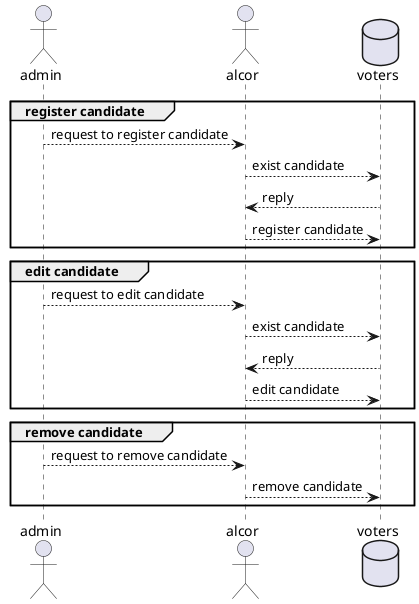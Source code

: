 @startuml candidate-reg

actor admin
actor alcor
database voters

group register candidate
    admin --> alcor: request to register candidate
    alcor --> voters: exist candidate
    voters --> alcor: reply
    alcor --> voters: register candidate
end

group edit candidate
    admin --> alcor: request to edit candidate
    alcor --> voters: exist candidate
    voters --> alcor: reply
    alcor --> voters: edit candidate
end

group remove candidate
    admin --> alcor: request to remove candidate
    alcor --> voters: remove candidate
end

@enduml